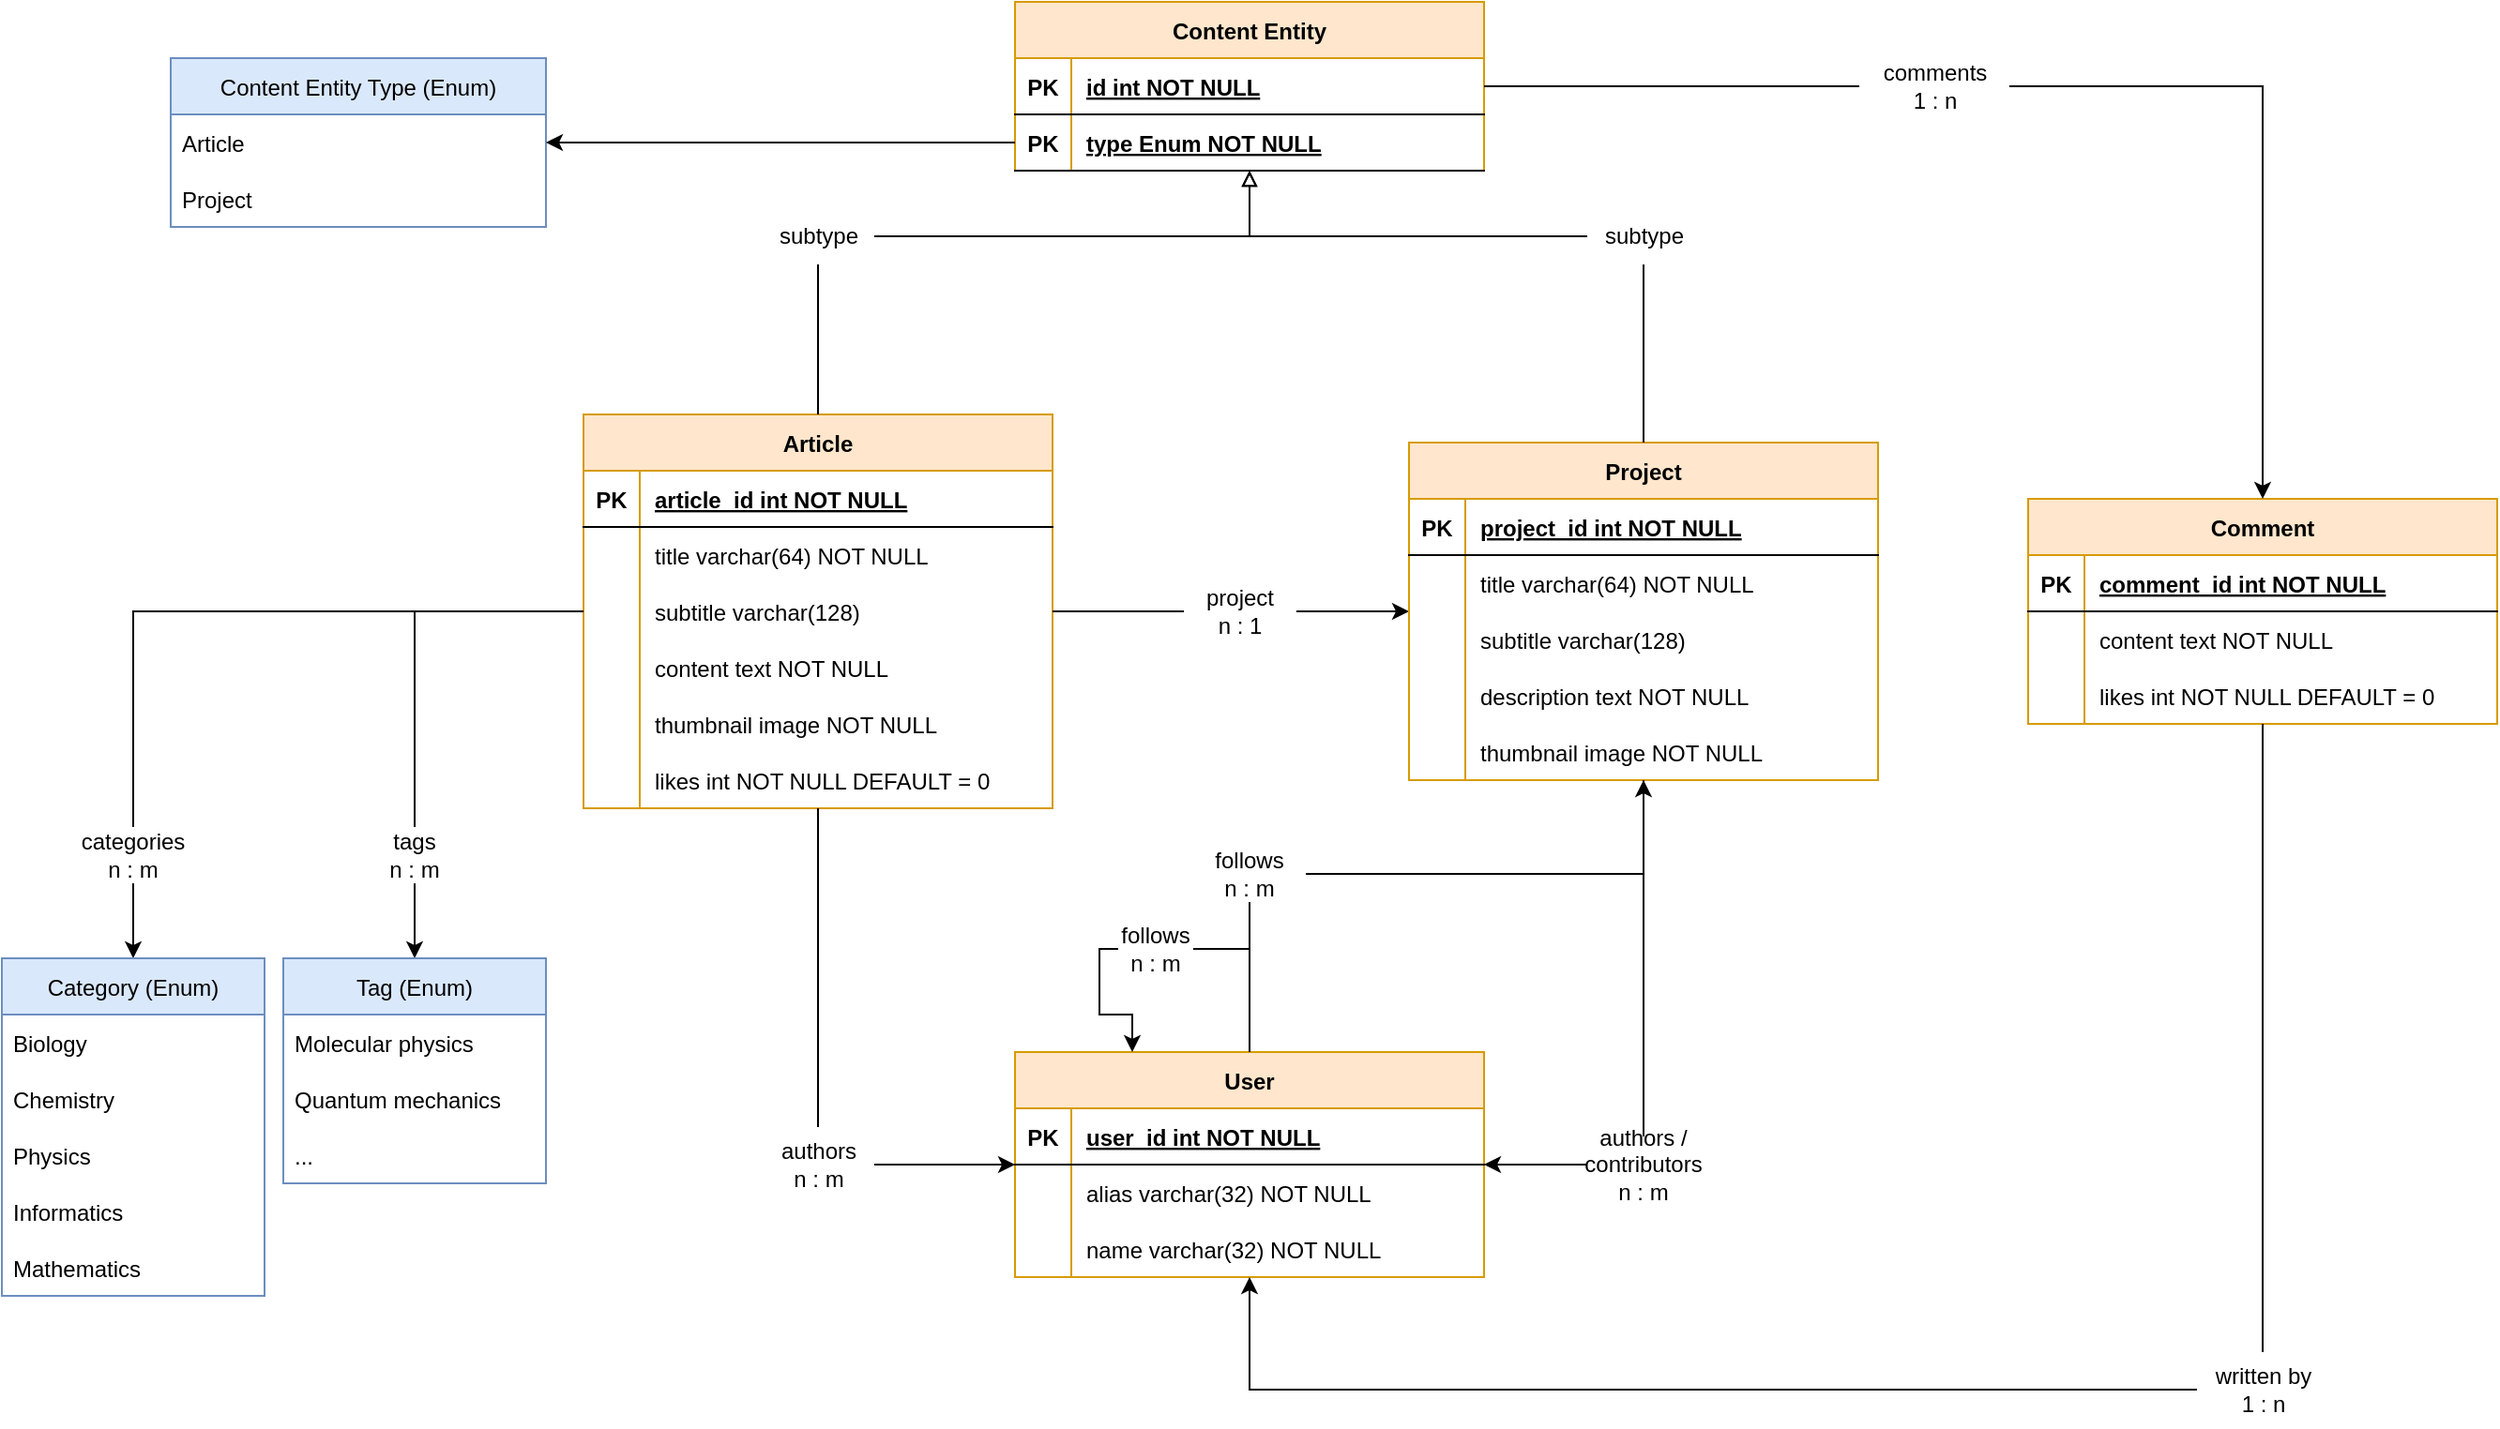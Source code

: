 <mxfile version="20.5.1" type="github"><diagram id="R2lEEEUBdFMjLlhIrx00" name="Page-1"><mxGraphModel dx="1038" dy="509" grid="1" gridSize="10" guides="1" tooltips="1" connect="1" arrows="1" fold="1" page="1" pageScale="1" pageWidth="1654" pageHeight="1169" math="0" shadow="0" extFonts="Permanent Marker^https://fonts.googleapis.com/css?family=Permanent+Marker"><root><mxCell id="0"/><mxCell id="1" parent="0"/><mxCell id="8FNHzAye3LQpPJFX21VE-137" style="edgeStyle=orthogonalEdgeStyle;rounded=0;orthogonalLoop=1;jettySize=auto;html=1;endArrow=classic;endFill=1;startArrow=none;" parent="1" source="8FNHzAye3LQpPJFX21VE-139" target="8FNHzAye3LQpPJFX21VE-49" edge="1"><mxGeometry relative="1" as="geometry"/></mxCell><mxCell id="C-vyLk0tnHw3VtMMgP7b-2" value="User" style="shape=table;startSize=30;container=1;collapsible=1;childLayout=tableLayout;fixedRows=1;rowLines=0;fontStyle=1;align=center;resizeLast=1;fillColor=#ffe6cc;strokeColor=#d79b00;" parent="1" vertex="1"><mxGeometry x="630" y="580" width="250" height="120" as="geometry"/></mxCell><mxCell id="C-vyLk0tnHw3VtMMgP7b-3" value="" style="shape=partialRectangle;collapsible=0;dropTarget=0;pointerEvents=0;fillColor=none;points=[[0,0.5],[1,0.5]];portConstraint=eastwest;top=0;left=0;right=0;bottom=1;" parent="C-vyLk0tnHw3VtMMgP7b-2" vertex="1"><mxGeometry y="30" width="250" height="30" as="geometry"/></mxCell><mxCell id="C-vyLk0tnHw3VtMMgP7b-4" value="PK" style="shape=partialRectangle;overflow=hidden;connectable=0;fillColor=none;top=0;left=0;bottom=0;right=0;fontStyle=1;" parent="C-vyLk0tnHw3VtMMgP7b-3" vertex="1"><mxGeometry width="30" height="30" as="geometry"><mxRectangle width="30" height="30" as="alternateBounds"/></mxGeometry></mxCell><mxCell id="C-vyLk0tnHw3VtMMgP7b-5" value="user_id int NOT NULL " style="shape=partialRectangle;overflow=hidden;connectable=0;fillColor=none;top=0;left=0;bottom=0;right=0;align=left;spacingLeft=6;fontStyle=5;" parent="C-vyLk0tnHw3VtMMgP7b-3" vertex="1"><mxGeometry x="30" width="220" height="30" as="geometry"><mxRectangle width="220" height="30" as="alternateBounds"/></mxGeometry></mxCell><mxCell id="C-vyLk0tnHw3VtMMgP7b-6" value="" style="shape=partialRectangle;collapsible=0;dropTarget=0;pointerEvents=0;fillColor=none;points=[[0,0.5],[1,0.5]];portConstraint=eastwest;top=0;left=0;right=0;bottom=0;" parent="C-vyLk0tnHw3VtMMgP7b-2" vertex="1"><mxGeometry y="60" width="250" height="30" as="geometry"/></mxCell><mxCell id="C-vyLk0tnHw3VtMMgP7b-7" value="" style="shape=partialRectangle;overflow=hidden;connectable=0;fillColor=none;top=0;left=0;bottom=0;right=0;" parent="C-vyLk0tnHw3VtMMgP7b-6" vertex="1"><mxGeometry width="30" height="30" as="geometry"><mxRectangle width="30" height="30" as="alternateBounds"/></mxGeometry></mxCell><mxCell id="C-vyLk0tnHw3VtMMgP7b-8" value="alias varchar(32) NOT NULL" style="shape=partialRectangle;overflow=hidden;connectable=0;fillColor=none;top=0;left=0;bottom=0;right=0;align=left;spacingLeft=6;" parent="C-vyLk0tnHw3VtMMgP7b-6" vertex="1"><mxGeometry x="30" width="220" height="30" as="geometry"><mxRectangle width="220" height="30" as="alternateBounds"/></mxGeometry></mxCell><mxCell id="C-vyLk0tnHw3VtMMgP7b-9" value="" style="shape=partialRectangle;collapsible=0;dropTarget=0;pointerEvents=0;fillColor=none;points=[[0,0.5],[1,0.5]];portConstraint=eastwest;top=0;left=0;right=0;bottom=0;" parent="C-vyLk0tnHw3VtMMgP7b-2" vertex="1"><mxGeometry y="90" width="250" height="30" as="geometry"/></mxCell><mxCell id="C-vyLk0tnHw3VtMMgP7b-10" value="" style="shape=partialRectangle;overflow=hidden;connectable=0;fillColor=none;top=0;left=0;bottom=0;right=0;" parent="C-vyLk0tnHw3VtMMgP7b-9" vertex="1"><mxGeometry width="30" height="30" as="geometry"><mxRectangle width="30" height="30" as="alternateBounds"/></mxGeometry></mxCell><mxCell id="C-vyLk0tnHw3VtMMgP7b-11" value="name varchar(32) NOT NULL" style="shape=partialRectangle;overflow=hidden;connectable=0;fillColor=none;top=0;left=0;bottom=0;right=0;align=left;spacingLeft=6;" parent="C-vyLk0tnHw3VtMMgP7b-9" vertex="1"><mxGeometry x="30" width="220" height="30" as="geometry"><mxRectangle width="220" height="30" as="alternateBounds"/></mxGeometry></mxCell><mxCell id="8FNHzAye3LQpPJFX21VE-27" style="edgeStyle=orthogonalEdgeStyle;rounded=0;orthogonalLoop=1;jettySize=auto;html=1;startArrow=none;endArrow=classic;endFill=1;" parent="1" source="8FNHzAye3LQpPJFX21VE-28" target="C-vyLk0tnHw3VtMMgP7b-2" edge="1"><mxGeometry relative="1" as="geometry"/></mxCell><mxCell id="8FNHzAye3LQpPJFX21VE-36" style="edgeStyle=orthogonalEdgeStyle;rounded=0;orthogonalLoop=1;jettySize=auto;html=1;endArrow=classic;endFill=1;startArrow=none;" parent="1" source="8FNHzAye3LQpPJFX21VE-37" target="8FNHzAye3LQpPJFX21VE-30" edge="1"><mxGeometry relative="1" as="geometry"/></mxCell><mxCell id="8FNHzAye3LQpPJFX21VE-43" style="edgeStyle=orthogonalEdgeStyle;rounded=0;orthogonalLoop=1;jettySize=auto;html=1;endArrow=classic;endFill=1;startArrow=none;" parent="1" source="8FNHzAye3LQpPJFX21VE-44" target="8FNHzAye3LQpPJFX21VE-39" edge="1"><mxGeometry relative="1" as="geometry"/></mxCell><mxCell id="8FNHzAye3LQpPJFX21VE-69" style="edgeStyle=orthogonalEdgeStyle;rounded=0;orthogonalLoop=1;jettySize=auto;html=1;endArrow=classic;endFill=1;startArrow=none;" parent="1" source="8FNHzAye3LQpPJFX21VE-70" target="8FNHzAye3LQpPJFX21VE-49" edge="1"><mxGeometry relative="1" as="geometry"/></mxCell><mxCell id="8FNHzAye3LQpPJFX21VE-120" style="edgeStyle=orthogonalEdgeStyle;rounded=0;orthogonalLoop=1;jettySize=auto;html=1;endArrow=block;endFill=0;startArrow=none;" parent="1" source="8FNHzAye3LQpPJFX21VE-122" target="8FNHzAye3LQpPJFX21VE-101" edge="1"><mxGeometry relative="1" as="geometry"/></mxCell><mxCell id="C-vyLk0tnHw3VtMMgP7b-23" value="Article" style="shape=table;startSize=30;container=1;collapsible=1;childLayout=tableLayout;fixedRows=1;rowLines=0;fontStyle=1;align=center;resizeLast=1;fillColor=#ffe6cc;strokeColor=#d79b00;" parent="1" vertex="1"><mxGeometry x="400" y="240" width="250" height="210" as="geometry"/></mxCell><mxCell id="C-vyLk0tnHw3VtMMgP7b-24" value="" style="shape=partialRectangle;collapsible=0;dropTarget=0;pointerEvents=0;fillColor=none;points=[[0,0.5],[1,0.5]];portConstraint=eastwest;top=0;left=0;right=0;bottom=1;" parent="C-vyLk0tnHw3VtMMgP7b-23" vertex="1"><mxGeometry y="30" width="250" height="30" as="geometry"/></mxCell><mxCell id="C-vyLk0tnHw3VtMMgP7b-25" value="PK" style="shape=partialRectangle;overflow=hidden;connectable=0;fillColor=none;top=0;left=0;bottom=0;right=0;fontStyle=1;" parent="C-vyLk0tnHw3VtMMgP7b-24" vertex="1"><mxGeometry width="30" height="30" as="geometry"><mxRectangle width="30" height="30" as="alternateBounds"/></mxGeometry></mxCell><mxCell id="C-vyLk0tnHw3VtMMgP7b-26" value="article_id int NOT NULL" style="shape=partialRectangle;overflow=hidden;connectable=0;fillColor=none;top=0;left=0;bottom=0;right=0;align=left;spacingLeft=6;fontStyle=5;" parent="C-vyLk0tnHw3VtMMgP7b-24" vertex="1"><mxGeometry x="30" width="220" height="30" as="geometry"><mxRectangle width="220" height="30" as="alternateBounds"/></mxGeometry></mxCell><mxCell id="C-vyLk0tnHw3VtMMgP7b-27" value="" style="shape=partialRectangle;collapsible=0;dropTarget=0;pointerEvents=0;fillColor=none;points=[[0,0.5],[1,0.5]];portConstraint=eastwest;top=0;left=0;right=0;bottom=0;" parent="C-vyLk0tnHw3VtMMgP7b-23" vertex="1"><mxGeometry y="60" width="250" height="30" as="geometry"/></mxCell><mxCell id="C-vyLk0tnHw3VtMMgP7b-28" value="" style="shape=partialRectangle;overflow=hidden;connectable=0;fillColor=none;top=0;left=0;bottom=0;right=0;" parent="C-vyLk0tnHw3VtMMgP7b-27" vertex="1"><mxGeometry width="30" height="30" as="geometry"><mxRectangle width="30" height="30" as="alternateBounds"/></mxGeometry></mxCell><mxCell id="C-vyLk0tnHw3VtMMgP7b-29" value="title varchar(64) NOT NULL" style="shape=partialRectangle;overflow=hidden;connectable=0;fillColor=none;top=0;left=0;bottom=0;right=0;align=left;spacingLeft=6;" parent="C-vyLk0tnHw3VtMMgP7b-27" vertex="1"><mxGeometry x="30" width="220" height="30" as="geometry"><mxRectangle width="220" height="30" as="alternateBounds"/></mxGeometry></mxCell><mxCell id="8FNHzAye3LQpPJFX21VE-15" style="shape=partialRectangle;collapsible=0;dropTarget=0;pointerEvents=0;fillColor=none;points=[[0,0.5],[1,0.5]];portConstraint=eastwest;top=0;left=0;right=0;bottom=0;" parent="C-vyLk0tnHw3VtMMgP7b-23" vertex="1"><mxGeometry y="90" width="250" height="30" as="geometry"/></mxCell><mxCell id="8FNHzAye3LQpPJFX21VE-16" style="shape=partialRectangle;overflow=hidden;connectable=0;fillColor=none;top=0;left=0;bottom=0;right=0;" parent="8FNHzAye3LQpPJFX21VE-15" vertex="1"><mxGeometry width="30" height="30" as="geometry"><mxRectangle width="30" height="30" as="alternateBounds"/></mxGeometry></mxCell><mxCell id="8FNHzAye3LQpPJFX21VE-17" value="subtitle varchar(128)" style="shape=partialRectangle;overflow=hidden;connectable=0;fillColor=none;top=0;left=0;bottom=0;right=0;align=left;spacingLeft=6;" parent="8FNHzAye3LQpPJFX21VE-15" vertex="1"><mxGeometry x="30" width="220" height="30" as="geometry"><mxRectangle width="220" height="30" as="alternateBounds"/></mxGeometry></mxCell><mxCell id="8FNHzAye3LQpPJFX21VE-18" style="shape=partialRectangle;collapsible=0;dropTarget=0;pointerEvents=0;fillColor=none;points=[[0,0.5],[1,0.5]];portConstraint=eastwest;top=0;left=0;right=0;bottom=0;" parent="C-vyLk0tnHw3VtMMgP7b-23" vertex="1"><mxGeometry y="120" width="250" height="30" as="geometry"/></mxCell><mxCell id="8FNHzAye3LQpPJFX21VE-19" style="shape=partialRectangle;overflow=hidden;connectable=0;fillColor=none;top=0;left=0;bottom=0;right=0;" parent="8FNHzAye3LQpPJFX21VE-18" vertex="1"><mxGeometry width="30" height="30" as="geometry"><mxRectangle width="30" height="30" as="alternateBounds"/></mxGeometry></mxCell><mxCell id="8FNHzAye3LQpPJFX21VE-20" value="content text NOT NULL" style="shape=partialRectangle;overflow=hidden;connectable=0;fillColor=none;top=0;left=0;bottom=0;right=0;align=left;spacingLeft=6;" parent="8FNHzAye3LQpPJFX21VE-18" vertex="1"><mxGeometry x="30" width="220" height="30" as="geometry"><mxRectangle width="220" height="30" as="alternateBounds"/></mxGeometry></mxCell><mxCell id="8FNHzAye3LQpPJFX21VE-24" style="shape=partialRectangle;collapsible=0;dropTarget=0;pointerEvents=0;fillColor=none;points=[[0,0.5],[1,0.5]];portConstraint=eastwest;top=0;left=0;right=0;bottom=0;" parent="C-vyLk0tnHw3VtMMgP7b-23" vertex="1"><mxGeometry y="150" width="250" height="30" as="geometry"/></mxCell><mxCell id="8FNHzAye3LQpPJFX21VE-25" style="shape=partialRectangle;overflow=hidden;connectable=0;fillColor=none;top=0;left=0;bottom=0;right=0;" parent="8FNHzAye3LQpPJFX21VE-24" vertex="1"><mxGeometry width="30" height="30" as="geometry"><mxRectangle width="30" height="30" as="alternateBounds"/></mxGeometry></mxCell><mxCell id="8FNHzAye3LQpPJFX21VE-26" value="thumbnail image NOT NULL" style="shape=partialRectangle;overflow=hidden;connectable=0;fillColor=none;top=0;left=0;bottom=0;right=0;align=left;spacingLeft=6;" parent="8FNHzAye3LQpPJFX21VE-24" vertex="1"><mxGeometry x="30" width="220" height="30" as="geometry"><mxRectangle width="220" height="30" as="alternateBounds"/></mxGeometry></mxCell><mxCell id="8FNHzAye3LQpPJFX21VE-93" style="shape=partialRectangle;collapsible=0;dropTarget=0;pointerEvents=0;fillColor=none;points=[[0,0.5],[1,0.5]];portConstraint=eastwest;top=0;left=0;right=0;bottom=0;" parent="C-vyLk0tnHw3VtMMgP7b-23" vertex="1"><mxGeometry y="180" width="250" height="30" as="geometry"/></mxCell><mxCell id="8FNHzAye3LQpPJFX21VE-94" style="shape=partialRectangle;overflow=hidden;connectable=0;fillColor=none;top=0;left=0;bottom=0;right=0;" parent="8FNHzAye3LQpPJFX21VE-93" vertex="1"><mxGeometry width="30" height="30" as="geometry"><mxRectangle width="30" height="30" as="alternateBounds"/></mxGeometry></mxCell><mxCell id="8FNHzAye3LQpPJFX21VE-95" value="likes int NOT NULL DEFAULT = 0" style="shape=partialRectangle;overflow=hidden;connectable=0;fillColor=none;top=0;left=0;bottom=0;right=0;align=left;spacingLeft=6;" parent="8FNHzAye3LQpPJFX21VE-93" vertex="1"><mxGeometry x="30" width="220" height="30" as="geometry"><mxRectangle width="220" height="30" as="alternateBounds"/></mxGeometry></mxCell><mxCell id="8FNHzAye3LQpPJFX21VE-28" value="&lt;div&gt;authors&lt;br&gt;&lt;/div&gt;&lt;div&gt;n : m&lt;/div&gt;" style="text;html=1;align=center;verticalAlign=middle;resizable=0;points=[];autosize=1;strokeColor=none;fillColor=none;" parent="1" vertex="1"><mxGeometry x="495" y="620" width="60" height="40" as="geometry"/></mxCell><mxCell id="8FNHzAye3LQpPJFX21VE-29" value="" style="edgeStyle=orthogonalEdgeStyle;rounded=0;orthogonalLoop=1;jettySize=auto;html=1;endArrow=none;" parent="1" source="C-vyLk0tnHw3VtMMgP7b-23" target="8FNHzAye3LQpPJFX21VE-28" edge="1"><mxGeometry relative="1" as="geometry"><mxPoint x="290" y="130" as="sourcePoint"/><mxPoint x="450" y="130" as="targetPoint"/></mxGeometry></mxCell><mxCell id="8FNHzAye3LQpPJFX21VE-30" value="Category (Enum)" style="swimlane;fontStyle=0;childLayout=stackLayout;horizontal=1;startSize=30;horizontalStack=0;resizeParent=1;resizeParentMax=0;resizeLast=0;collapsible=1;marginBottom=0;fillColor=#dae8fc;strokeColor=#6c8ebf;" parent="1" vertex="1"><mxGeometry x="90" y="530" width="140" height="180" as="geometry"/></mxCell><mxCell id="8FNHzAye3LQpPJFX21VE-31" value="Biology" style="text;strokeColor=none;fillColor=none;align=left;verticalAlign=middle;spacingLeft=4;spacingRight=4;overflow=hidden;points=[[0,0.5],[1,0.5]];portConstraint=eastwest;rotatable=0;" parent="8FNHzAye3LQpPJFX21VE-30" vertex="1"><mxGeometry y="30" width="140" height="30" as="geometry"/></mxCell><mxCell id="8FNHzAye3LQpPJFX21VE-32" value="Chemistry" style="text;strokeColor=none;fillColor=none;align=left;verticalAlign=middle;spacingLeft=4;spacingRight=4;overflow=hidden;points=[[0,0.5],[1,0.5]];portConstraint=eastwest;rotatable=0;" parent="8FNHzAye3LQpPJFX21VE-30" vertex="1"><mxGeometry y="60" width="140" height="30" as="geometry"/></mxCell><mxCell id="8FNHzAye3LQpPJFX21VE-33" value="Physics" style="text;strokeColor=none;fillColor=none;align=left;verticalAlign=middle;spacingLeft=4;spacingRight=4;overflow=hidden;points=[[0,0.5],[1,0.5]];portConstraint=eastwest;rotatable=0;" parent="8FNHzAye3LQpPJFX21VE-30" vertex="1"><mxGeometry y="90" width="140" height="30" as="geometry"/></mxCell><mxCell id="8FNHzAye3LQpPJFX21VE-34" value="Informatics" style="text;strokeColor=none;fillColor=none;align=left;verticalAlign=middle;spacingLeft=4;spacingRight=4;overflow=hidden;points=[[0,0.5],[1,0.5]];portConstraint=eastwest;rotatable=0;" parent="8FNHzAye3LQpPJFX21VE-30" vertex="1"><mxGeometry y="120" width="140" height="30" as="geometry"/></mxCell><mxCell id="8FNHzAye3LQpPJFX21VE-35" value="Mathematics" style="text;strokeColor=none;fillColor=none;align=left;verticalAlign=middle;spacingLeft=4;spacingRight=4;overflow=hidden;points=[[0,0.5],[1,0.5]];portConstraint=eastwest;rotatable=0;" parent="8FNHzAye3LQpPJFX21VE-30" vertex="1"><mxGeometry y="150" width="140" height="30" as="geometry"/></mxCell><mxCell id="8FNHzAye3LQpPJFX21VE-37" value="&lt;div&gt;categories&lt;/div&gt;&lt;div&gt;n : m&lt;br&gt;&lt;/div&gt;" style="text;html=1;strokeColor=none;fillColor=none;align=center;verticalAlign=middle;whiteSpace=wrap;rounded=0;" parent="1" vertex="1"><mxGeometry x="130" y="460" width="60" height="30" as="geometry"/></mxCell><mxCell id="8FNHzAye3LQpPJFX21VE-38" value="" style="edgeStyle=orthogonalEdgeStyle;rounded=0;orthogonalLoop=1;jettySize=auto;html=1;endArrow=none;endFill=1;" parent="1" source="C-vyLk0tnHw3VtMMgP7b-23" target="8FNHzAye3LQpPJFX21VE-37" edge="1"><mxGeometry relative="1" as="geometry"><mxPoint x="165.04" y="270" as="sourcePoint"/><mxPoint x="110" y="410" as="targetPoint"/></mxGeometry></mxCell><mxCell id="8FNHzAye3LQpPJFX21VE-39" value="Tag (Enum)" style="swimlane;fontStyle=0;childLayout=stackLayout;horizontal=1;startSize=30;horizontalStack=0;resizeParent=1;resizeParentMax=0;resizeLast=0;collapsible=1;marginBottom=0;fillColor=#dae8fc;strokeColor=#6c8ebf;" parent="1" vertex="1"><mxGeometry x="240" y="530" width="140" height="120" as="geometry"/></mxCell><mxCell id="8FNHzAye3LQpPJFX21VE-40" value="Molecular physics" style="text;strokeColor=none;fillColor=none;align=left;verticalAlign=middle;spacingLeft=4;spacingRight=4;overflow=hidden;points=[[0,0.5],[1,0.5]];portConstraint=eastwest;rotatable=0;" parent="8FNHzAye3LQpPJFX21VE-39" vertex="1"><mxGeometry y="30" width="140" height="30" as="geometry"/></mxCell><mxCell id="8FNHzAye3LQpPJFX21VE-41" value="Quantum mechanics" style="text;strokeColor=none;fillColor=none;align=left;verticalAlign=middle;spacingLeft=4;spacingRight=4;overflow=hidden;points=[[0,0.5],[1,0.5]];portConstraint=eastwest;rotatable=0;" parent="8FNHzAye3LQpPJFX21VE-39" vertex="1"><mxGeometry y="60" width="140" height="30" as="geometry"/></mxCell><mxCell id="8FNHzAye3LQpPJFX21VE-42" value="..." style="text;strokeColor=none;fillColor=none;align=left;verticalAlign=middle;spacingLeft=4;spacingRight=4;overflow=hidden;points=[[0,0.5],[1,0.5]];portConstraint=eastwest;rotatable=0;" parent="8FNHzAye3LQpPJFX21VE-39" vertex="1"><mxGeometry y="90" width="140" height="30" as="geometry"/></mxCell><mxCell id="8FNHzAye3LQpPJFX21VE-44" value="&lt;div&gt;tags&lt;/div&gt;&lt;div&gt;n : m&lt;br&gt;&lt;/div&gt;" style="text;html=1;strokeColor=none;fillColor=none;align=center;verticalAlign=middle;whiteSpace=wrap;rounded=0;" parent="1" vertex="1"><mxGeometry x="280" y="460" width="60" height="30" as="geometry"/></mxCell><mxCell id="8FNHzAye3LQpPJFX21VE-45" value="" style="edgeStyle=orthogonalEdgeStyle;rounded=0;orthogonalLoop=1;jettySize=auto;html=1;endArrow=none;endFill=1;" parent="1" source="C-vyLk0tnHw3VtMMgP7b-23" target="8FNHzAye3LQpPJFX21VE-44" edge="1"><mxGeometry relative="1" as="geometry"><mxPoint x="165.04" y="220" as="sourcePoint"/><mxPoint x="260" y="360" as="targetPoint"/></mxGeometry></mxCell><mxCell id="8FNHzAye3LQpPJFX21VE-65" style="edgeStyle=orthogonalEdgeStyle;rounded=0;orthogonalLoop=1;jettySize=auto;html=1;endArrow=classic;endFill=1;startArrow=none;" parent="1" source="8FNHzAye3LQpPJFX21VE-66" target="C-vyLk0tnHw3VtMMgP7b-2" edge="1"><mxGeometry relative="1" as="geometry"/></mxCell><mxCell id="8FNHzAye3LQpPJFX21VE-121" style="edgeStyle=orthogonalEdgeStyle;rounded=0;orthogonalLoop=1;jettySize=auto;html=1;endArrow=block;endFill=0;startArrow=none;" parent="1" source="8FNHzAye3LQpPJFX21VE-123" target="8FNHzAye3LQpPJFX21VE-101" edge="1"><mxGeometry relative="1" as="geometry"/></mxCell><mxCell id="8FNHzAye3LQpPJFX21VE-49" value="Project" style="shape=table;startSize=30;container=1;collapsible=1;childLayout=tableLayout;fixedRows=1;rowLines=0;fontStyle=1;align=center;resizeLast=1;fillColor=#ffe6cc;strokeColor=#d79b00;" parent="1" vertex="1"><mxGeometry x="840" y="255" width="250" height="180" as="geometry"/></mxCell><mxCell id="8FNHzAye3LQpPJFX21VE-50" value="" style="shape=partialRectangle;collapsible=0;dropTarget=0;pointerEvents=0;fillColor=none;points=[[0,0.5],[1,0.5]];portConstraint=eastwest;top=0;left=0;right=0;bottom=1;" parent="8FNHzAye3LQpPJFX21VE-49" vertex="1"><mxGeometry y="30" width="250" height="30" as="geometry"/></mxCell><mxCell id="8FNHzAye3LQpPJFX21VE-51" value="PK" style="shape=partialRectangle;overflow=hidden;connectable=0;fillColor=none;top=0;left=0;bottom=0;right=0;fontStyle=1;" parent="8FNHzAye3LQpPJFX21VE-50" vertex="1"><mxGeometry width="30" height="30" as="geometry"><mxRectangle width="30" height="30" as="alternateBounds"/></mxGeometry></mxCell><mxCell id="8FNHzAye3LQpPJFX21VE-52" value="project_id int NOT NULL" style="shape=partialRectangle;overflow=hidden;connectable=0;fillColor=none;top=0;left=0;bottom=0;right=0;align=left;spacingLeft=6;fontStyle=5;" parent="8FNHzAye3LQpPJFX21VE-50" vertex="1"><mxGeometry x="30" width="220" height="30" as="geometry"><mxRectangle width="220" height="30" as="alternateBounds"/></mxGeometry></mxCell><mxCell id="8FNHzAye3LQpPJFX21VE-53" value="" style="shape=partialRectangle;collapsible=0;dropTarget=0;pointerEvents=0;fillColor=none;points=[[0,0.5],[1,0.5]];portConstraint=eastwest;top=0;left=0;right=0;bottom=0;" parent="8FNHzAye3LQpPJFX21VE-49" vertex="1"><mxGeometry y="60" width="250" height="30" as="geometry"/></mxCell><mxCell id="8FNHzAye3LQpPJFX21VE-54" value="" style="shape=partialRectangle;overflow=hidden;connectable=0;fillColor=none;top=0;left=0;bottom=0;right=0;" parent="8FNHzAye3LQpPJFX21VE-53" vertex="1"><mxGeometry width="30" height="30" as="geometry"><mxRectangle width="30" height="30" as="alternateBounds"/></mxGeometry></mxCell><mxCell id="8FNHzAye3LQpPJFX21VE-55" value="title varchar(64) NOT NULL" style="shape=partialRectangle;overflow=hidden;connectable=0;fillColor=none;top=0;left=0;bottom=0;right=0;align=left;spacingLeft=6;" parent="8FNHzAye3LQpPJFX21VE-53" vertex="1"><mxGeometry x="30" width="220" height="30" as="geometry"><mxRectangle width="220" height="30" as="alternateBounds"/></mxGeometry></mxCell><mxCell id="8FNHzAye3LQpPJFX21VE-56" style="shape=partialRectangle;collapsible=0;dropTarget=0;pointerEvents=0;fillColor=none;points=[[0,0.5],[1,0.5]];portConstraint=eastwest;top=0;left=0;right=0;bottom=0;" parent="8FNHzAye3LQpPJFX21VE-49" vertex="1"><mxGeometry y="90" width="250" height="30" as="geometry"/></mxCell><mxCell id="8FNHzAye3LQpPJFX21VE-57" style="shape=partialRectangle;overflow=hidden;connectable=0;fillColor=none;top=0;left=0;bottom=0;right=0;" parent="8FNHzAye3LQpPJFX21VE-56" vertex="1"><mxGeometry width="30" height="30" as="geometry"><mxRectangle width="30" height="30" as="alternateBounds"/></mxGeometry></mxCell><mxCell id="8FNHzAye3LQpPJFX21VE-58" value="subtitle varchar(128)" style="shape=partialRectangle;overflow=hidden;connectable=0;fillColor=none;top=0;left=0;bottom=0;right=0;align=left;spacingLeft=6;" parent="8FNHzAye3LQpPJFX21VE-56" vertex="1"><mxGeometry x="30" width="220" height="30" as="geometry"><mxRectangle width="220" height="30" as="alternateBounds"/></mxGeometry></mxCell><mxCell id="8FNHzAye3LQpPJFX21VE-59" style="shape=partialRectangle;collapsible=0;dropTarget=0;pointerEvents=0;fillColor=none;points=[[0,0.5],[1,0.5]];portConstraint=eastwest;top=0;left=0;right=0;bottom=0;" parent="8FNHzAye3LQpPJFX21VE-49" vertex="1"><mxGeometry y="120" width="250" height="30" as="geometry"/></mxCell><mxCell id="8FNHzAye3LQpPJFX21VE-60" style="shape=partialRectangle;overflow=hidden;connectable=0;fillColor=none;top=0;left=0;bottom=0;right=0;" parent="8FNHzAye3LQpPJFX21VE-59" vertex="1"><mxGeometry width="30" height="30" as="geometry"><mxRectangle width="30" height="30" as="alternateBounds"/></mxGeometry></mxCell><mxCell id="8FNHzAye3LQpPJFX21VE-61" value="description text NOT NULL" style="shape=partialRectangle;overflow=hidden;connectable=0;fillColor=none;top=0;left=0;bottom=0;right=0;align=left;spacingLeft=6;" parent="8FNHzAye3LQpPJFX21VE-59" vertex="1"><mxGeometry x="30" width="220" height="30" as="geometry"><mxRectangle width="220" height="30" as="alternateBounds"/></mxGeometry></mxCell><mxCell id="8FNHzAye3LQpPJFX21VE-62" style="shape=partialRectangle;collapsible=0;dropTarget=0;pointerEvents=0;fillColor=none;points=[[0,0.5],[1,0.5]];portConstraint=eastwest;top=0;left=0;right=0;bottom=0;" parent="8FNHzAye3LQpPJFX21VE-49" vertex="1"><mxGeometry y="150" width="250" height="30" as="geometry"/></mxCell><mxCell id="8FNHzAye3LQpPJFX21VE-63" style="shape=partialRectangle;overflow=hidden;connectable=0;fillColor=none;top=0;left=0;bottom=0;right=0;" parent="8FNHzAye3LQpPJFX21VE-62" vertex="1"><mxGeometry width="30" height="30" as="geometry"><mxRectangle width="30" height="30" as="alternateBounds"/></mxGeometry></mxCell><mxCell id="8FNHzAye3LQpPJFX21VE-64" value="thumbnail image NOT NULL" style="shape=partialRectangle;overflow=hidden;connectable=0;fillColor=none;top=0;left=0;bottom=0;right=0;align=left;spacingLeft=6;" parent="8FNHzAye3LQpPJFX21VE-62" vertex="1"><mxGeometry x="30" width="220" height="30" as="geometry"><mxRectangle width="220" height="30" as="alternateBounds"/></mxGeometry></mxCell><mxCell id="8FNHzAye3LQpPJFX21VE-66" value="&lt;div&gt;authors / contributors&lt;/div&gt;&lt;div&gt;n : m&lt;br&gt;&lt;/div&gt;" style="text;html=1;strokeColor=none;fillColor=none;align=center;verticalAlign=middle;whiteSpace=wrap;rounded=0;" parent="1" vertex="1"><mxGeometry x="935" y="625" width="60" height="30" as="geometry"/></mxCell><mxCell id="8FNHzAye3LQpPJFX21VE-67" value="" style="edgeStyle=orthogonalEdgeStyle;rounded=0;orthogonalLoop=1;jettySize=auto;html=1;endArrow=none;endFill=1;" parent="1" source="8FNHzAye3LQpPJFX21VE-49" target="8FNHzAye3LQpPJFX21VE-66" edge="1"><mxGeometry relative="1" as="geometry"><mxPoint x="1020" y="470" as="sourcePoint"/><mxPoint x="1190" y="560" as="targetPoint"/></mxGeometry></mxCell><mxCell id="8FNHzAye3LQpPJFX21VE-70" value="&lt;div&gt;project&lt;/div&gt;&lt;div&gt;n : 1&lt;br&gt;&lt;/div&gt;" style="text;html=1;strokeColor=none;fillColor=none;align=center;verticalAlign=middle;whiteSpace=wrap;rounded=0;" parent="1" vertex="1"><mxGeometry x="720" y="330" width="60" height="30" as="geometry"/></mxCell><mxCell id="8FNHzAye3LQpPJFX21VE-73" value="" style="edgeStyle=orthogonalEdgeStyle;rounded=0;orthogonalLoop=1;jettySize=auto;html=1;endArrow=none;endFill=1;" parent="1" source="C-vyLk0tnHw3VtMMgP7b-23" target="8FNHzAye3LQpPJFX21VE-70" edge="1"><mxGeometry relative="1" as="geometry"><mxPoint x="165" y="280" as="sourcePoint"/><mxPoint x="395" y="190" as="targetPoint"/></mxGeometry></mxCell><mxCell id="8FNHzAye3LQpPJFX21VE-158" style="edgeStyle=orthogonalEdgeStyle;rounded=0;orthogonalLoop=1;jettySize=auto;html=1;endArrow=classic;endFill=1;elbow=vertical;startArrow=none;" parent="1" source="8FNHzAye3LQpPJFX21VE-159" target="C-vyLk0tnHw3VtMMgP7b-2" edge="1"><mxGeometry relative="1" as="geometry"/></mxCell><mxCell id="8FNHzAye3LQpPJFX21VE-74" value="Comment" style="shape=table;startSize=30;container=1;collapsible=1;childLayout=tableLayout;fixedRows=1;rowLines=0;fontStyle=1;align=center;resizeLast=1;fillColor=#ffe6cc;strokeColor=#d79b00;" parent="1" vertex="1"><mxGeometry x="1170" y="285" width="250" height="120" as="geometry"/></mxCell><mxCell id="8FNHzAye3LQpPJFX21VE-75" value="" style="shape=partialRectangle;collapsible=0;dropTarget=0;pointerEvents=0;fillColor=none;points=[[0,0.5],[1,0.5]];portConstraint=eastwest;top=0;left=0;right=0;bottom=1;" parent="8FNHzAye3LQpPJFX21VE-74" vertex="1"><mxGeometry y="30" width="250" height="30" as="geometry"/></mxCell><mxCell id="8FNHzAye3LQpPJFX21VE-76" value="PK" style="shape=partialRectangle;overflow=hidden;connectable=0;fillColor=none;top=0;left=0;bottom=0;right=0;fontStyle=1;" parent="8FNHzAye3LQpPJFX21VE-75" vertex="1"><mxGeometry width="30" height="30" as="geometry"><mxRectangle width="30" height="30" as="alternateBounds"/></mxGeometry></mxCell><mxCell id="8FNHzAye3LQpPJFX21VE-77" value="comment_id int NOT NULL" style="shape=partialRectangle;overflow=hidden;connectable=0;fillColor=none;top=0;left=0;bottom=0;right=0;align=left;spacingLeft=6;fontStyle=5;" parent="8FNHzAye3LQpPJFX21VE-75" vertex="1"><mxGeometry x="30" width="220" height="30" as="geometry"><mxRectangle width="220" height="30" as="alternateBounds"/></mxGeometry></mxCell><mxCell id="8FNHzAye3LQpPJFX21VE-84" style="shape=partialRectangle;collapsible=0;dropTarget=0;pointerEvents=0;fillColor=none;points=[[0,0.5],[1,0.5]];portConstraint=eastwest;top=0;left=0;right=0;bottom=0;" parent="8FNHzAye3LQpPJFX21VE-74" vertex="1"><mxGeometry y="60" width="250" height="30" as="geometry"/></mxCell><mxCell id="8FNHzAye3LQpPJFX21VE-85" style="shape=partialRectangle;overflow=hidden;connectable=0;fillColor=none;top=0;left=0;bottom=0;right=0;" parent="8FNHzAye3LQpPJFX21VE-84" vertex="1"><mxGeometry width="30" height="30" as="geometry"><mxRectangle width="30" height="30" as="alternateBounds"/></mxGeometry></mxCell><mxCell id="8FNHzAye3LQpPJFX21VE-86" value="content text NOT NULL" style="shape=partialRectangle;overflow=hidden;connectable=0;fillColor=none;top=0;left=0;bottom=0;right=0;align=left;spacingLeft=6;" parent="8FNHzAye3LQpPJFX21VE-84" vertex="1"><mxGeometry x="30" width="220" height="30" as="geometry"><mxRectangle width="220" height="30" as="alternateBounds"/></mxGeometry></mxCell><mxCell id="8FNHzAye3LQpPJFX21VE-90" style="shape=partialRectangle;collapsible=0;dropTarget=0;pointerEvents=0;fillColor=none;points=[[0,0.5],[1,0.5]];portConstraint=eastwest;top=0;left=0;right=0;bottom=0;" parent="8FNHzAye3LQpPJFX21VE-74" vertex="1"><mxGeometry y="90" width="250" height="30" as="geometry"/></mxCell><mxCell id="8FNHzAye3LQpPJFX21VE-91" style="shape=partialRectangle;overflow=hidden;connectable=0;fillColor=none;top=0;left=0;bottom=0;right=0;" parent="8FNHzAye3LQpPJFX21VE-90" vertex="1"><mxGeometry width="30" height="30" as="geometry"><mxRectangle width="30" height="30" as="alternateBounds"/></mxGeometry></mxCell><mxCell id="8FNHzAye3LQpPJFX21VE-92" value="likes int NOT NULL DEFAULT = 0" style="shape=partialRectangle;overflow=hidden;connectable=0;fillColor=none;top=0;left=0;bottom=0;right=0;align=left;spacingLeft=6;" parent="8FNHzAye3LQpPJFX21VE-90" vertex="1"><mxGeometry x="30" width="220" height="30" as="geometry"><mxRectangle width="220" height="30" as="alternateBounds"/></mxGeometry></mxCell><mxCell id="8FNHzAye3LQpPJFX21VE-134" style="edgeStyle=orthogonalEdgeStyle;rounded=0;orthogonalLoop=1;jettySize=auto;html=1;endArrow=classic;endFill=1;startArrow=none;" parent="1" source="8FNHzAye3LQpPJFX21VE-135" target="8FNHzAye3LQpPJFX21VE-74" edge="1"><mxGeometry relative="1" as="geometry"/></mxCell><mxCell id="8FNHzAye3LQpPJFX21VE-101" value="Content Entity" style="shape=table;startSize=30;container=1;collapsible=1;childLayout=tableLayout;fixedRows=1;rowLines=0;fontStyle=1;align=center;resizeLast=1;fillColor=#ffe6cc;strokeColor=#d79b00;" parent="1" vertex="1"><mxGeometry x="630" y="20" width="250" height="90" as="geometry"/></mxCell><mxCell id="8FNHzAye3LQpPJFX21VE-102" value="" style="shape=partialRectangle;collapsible=0;dropTarget=0;pointerEvents=0;fillColor=none;points=[[0,0.5],[1,0.5]];portConstraint=eastwest;top=0;left=0;right=0;bottom=1;" parent="8FNHzAye3LQpPJFX21VE-101" vertex="1"><mxGeometry y="30" width="250" height="30" as="geometry"/></mxCell><mxCell id="8FNHzAye3LQpPJFX21VE-103" value="PK" style="shape=partialRectangle;overflow=hidden;connectable=0;fillColor=none;top=0;left=0;bottom=0;right=0;fontStyle=1;" parent="8FNHzAye3LQpPJFX21VE-102" vertex="1"><mxGeometry width="30" height="30" as="geometry"><mxRectangle width="30" height="30" as="alternateBounds"/></mxGeometry></mxCell><mxCell id="8FNHzAye3LQpPJFX21VE-104" value="id int NOT NULL" style="shape=partialRectangle;overflow=hidden;connectable=0;fillColor=none;top=0;left=0;bottom=0;right=0;align=left;spacingLeft=6;fontStyle=5;" parent="8FNHzAye3LQpPJFX21VE-102" vertex="1"><mxGeometry x="30" width="220" height="30" as="geometry"><mxRectangle width="220" height="30" as="alternateBounds"/></mxGeometry></mxCell><mxCell id="8FNHzAye3LQpPJFX21VE-117" style="shape=partialRectangle;collapsible=0;dropTarget=0;pointerEvents=0;fillColor=none;points=[[0,0.5],[1,0.5]];portConstraint=eastwest;top=0;left=0;right=0;bottom=1;" parent="8FNHzAye3LQpPJFX21VE-101" vertex="1"><mxGeometry y="60" width="250" height="30" as="geometry"/></mxCell><mxCell id="8FNHzAye3LQpPJFX21VE-118" value="PK" style="shape=partialRectangle;overflow=hidden;connectable=0;fillColor=none;top=0;left=0;bottom=0;right=0;fontStyle=1;" parent="8FNHzAye3LQpPJFX21VE-117" vertex="1"><mxGeometry width="30" height="30" as="geometry"><mxRectangle width="30" height="30" as="alternateBounds"/></mxGeometry></mxCell><mxCell id="8FNHzAye3LQpPJFX21VE-119" value="type Enum NOT NULL" style="shape=partialRectangle;overflow=hidden;connectable=0;fillColor=none;top=0;left=0;bottom=0;right=0;align=left;spacingLeft=6;fontStyle=5;" parent="8FNHzAye3LQpPJFX21VE-117" vertex="1"><mxGeometry x="30" width="220" height="30" as="geometry"><mxRectangle width="220" height="30" as="alternateBounds"/></mxGeometry></mxCell><mxCell id="8FNHzAye3LQpPJFX21VE-123" value="subtype" style="text;html=1;align=center;verticalAlign=middle;resizable=0;points=[];autosize=1;strokeColor=none;fillColor=none;" parent="1" vertex="1"><mxGeometry x="935" y="130" width="60" height="30" as="geometry"/></mxCell><mxCell id="8FNHzAye3LQpPJFX21VE-124" value="" style="edgeStyle=orthogonalEdgeStyle;rounded=0;orthogonalLoop=1;jettySize=auto;html=1;endArrow=none;endFill=0;" parent="1" source="8FNHzAye3LQpPJFX21VE-49" target="8FNHzAye3LQpPJFX21VE-123" edge="1"><mxGeometry relative="1" as="geometry"><mxPoint x="965" y="240" as="sourcePoint"/><mxPoint x="755" y="110" as="targetPoint"/></mxGeometry></mxCell><mxCell id="8FNHzAye3LQpPJFX21VE-122" value="subtype" style="text;html=1;align=center;verticalAlign=middle;resizable=0;points=[];autosize=1;strokeColor=none;fillColor=none;" parent="1" vertex="1"><mxGeometry x="495" y="130" width="60" height="30" as="geometry"/></mxCell><mxCell id="8FNHzAye3LQpPJFX21VE-125" value="" style="edgeStyle=orthogonalEdgeStyle;rounded=0;orthogonalLoop=1;jettySize=auto;html=1;endArrow=none;endFill=0;" parent="1" source="C-vyLk0tnHw3VtMMgP7b-23" target="8FNHzAye3LQpPJFX21VE-122" edge="1"><mxGeometry relative="1" as="geometry"><mxPoint x="525" y="240" as="sourcePoint"/><mxPoint x="755" y="110" as="targetPoint"/></mxGeometry></mxCell><mxCell id="8FNHzAye3LQpPJFX21VE-126" value="Content Entity Type (Enum)" style="swimlane;fontStyle=0;childLayout=stackLayout;horizontal=1;startSize=30;horizontalStack=0;resizeParent=1;resizeParentMax=0;resizeLast=0;collapsible=1;marginBottom=0;fillColor=#dae8fc;strokeColor=#6c8ebf;" parent="1" vertex="1"><mxGeometry x="180" y="50" width="200" height="90" as="geometry"/></mxCell><mxCell id="8FNHzAye3LQpPJFX21VE-127" value="Article" style="text;strokeColor=none;fillColor=none;align=left;verticalAlign=middle;spacingLeft=4;spacingRight=4;overflow=hidden;points=[[0,0.5],[1,0.5]];portConstraint=eastwest;rotatable=0;" parent="8FNHzAye3LQpPJFX21VE-126" vertex="1"><mxGeometry y="30" width="200" height="30" as="geometry"/></mxCell><mxCell id="8FNHzAye3LQpPJFX21VE-128" value="Project" style="text;strokeColor=none;fillColor=none;align=left;verticalAlign=middle;spacingLeft=4;spacingRight=4;overflow=hidden;points=[[0,0.5],[1,0.5]];portConstraint=eastwest;rotatable=0;" parent="8FNHzAye3LQpPJFX21VE-126" vertex="1"><mxGeometry y="60" width="200" height="30" as="geometry"/></mxCell><mxCell id="8FNHzAye3LQpPJFX21VE-132" style="edgeStyle=orthogonalEdgeStyle;rounded=0;orthogonalLoop=1;jettySize=auto;html=1;endArrow=classic;endFill=1;" parent="1" source="8FNHzAye3LQpPJFX21VE-117" target="8FNHzAye3LQpPJFX21VE-126" edge="1"><mxGeometry relative="1" as="geometry"/></mxCell><mxCell id="8FNHzAye3LQpPJFX21VE-135" value="&lt;div&gt;comments&lt;/div&gt;&lt;div&gt;1 : n&lt;br&gt;&lt;/div&gt;" style="text;html=1;align=center;verticalAlign=middle;resizable=0;points=[];autosize=1;strokeColor=none;fillColor=none;" parent="1" vertex="1"><mxGeometry x="1080" y="45" width="80" height="40" as="geometry"/></mxCell><mxCell id="8FNHzAye3LQpPJFX21VE-136" value="" style="edgeStyle=orthogonalEdgeStyle;rounded=0;orthogonalLoop=1;jettySize=auto;html=1;endArrow=none;endFill=1;" parent="1" source="8FNHzAye3LQpPJFX21VE-101" target="8FNHzAye3LQpPJFX21VE-135" edge="1"><mxGeometry relative="1" as="geometry"><mxPoint x="880" y="65" as="sourcePoint"/><mxPoint x="1150" y="80" as="targetPoint"/></mxGeometry></mxCell><mxCell id="8FNHzAye3LQpPJFX21VE-139" value="&lt;div&gt;follows&lt;/div&gt;&lt;div&gt;n : m&lt;br&gt;&lt;/div&gt;" style="text;html=1;strokeColor=none;fillColor=none;align=center;verticalAlign=middle;whiteSpace=wrap;rounded=0;" parent="1" vertex="1"><mxGeometry x="725" y="470" width="60" height="30" as="geometry"/></mxCell><mxCell id="8FNHzAye3LQpPJFX21VE-140" value="" style="edgeStyle=orthogonalEdgeStyle;rounded=0;orthogonalLoop=1;jettySize=auto;html=1;endArrow=none;endFill=1;" parent="1" source="C-vyLk0tnHw3VtMMgP7b-2" target="8FNHzAye3LQpPJFX21VE-139" edge="1"><mxGeometry relative="1" as="geometry"><mxPoint x="755" y="580" as="sourcePoint"/><mxPoint x="965" y="435" as="targetPoint"/></mxGeometry></mxCell><mxCell id="8FNHzAye3LQpPJFX21VE-154" value="" style="endArrow=classic;html=1;rounded=0;exitX=0;exitY=0.5;exitDx=0;exitDy=0;startArrow=none;entryX=0.25;entryY=0;entryDx=0;entryDy=0;edgeStyle=orthogonalEdgeStyle;" parent="1" source="8FNHzAye3LQpPJFX21VE-155" target="C-vyLk0tnHw3VtMMgP7b-2" edge="1"><mxGeometry width="50" height="50" relative="1" as="geometry"><mxPoint x="700" y="640" as="sourcePoint"/><mxPoint x="730" y="570" as="targetPoint"/></mxGeometry></mxCell><mxCell id="8FNHzAye3LQpPJFX21VE-155" value="&lt;div&gt;follows&lt;/div&gt;&lt;div&gt;n : m&lt;br&gt;&lt;/div&gt;" style="text;html=1;strokeColor=none;fillColor=none;align=center;verticalAlign=middle;whiteSpace=wrap;rounded=0;" parent="1" vertex="1"><mxGeometry x="685" y="510" width="40" height="30" as="geometry"/></mxCell><mxCell id="8FNHzAye3LQpPJFX21VE-156" value="" style="endArrow=none;html=1;rounded=0;exitX=0.5;exitY=0;exitDx=0;exitDy=0;entryX=1;entryY=0.5;entryDx=0;entryDy=0;edgeStyle=orthogonalEdgeStyle;" parent="1" source="C-vyLk0tnHw3VtMMgP7b-2" target="8FNHzAye3LQpPJFX21VE-155" edge="1"><mxGeometry width="50" height="50" relative="1" as="geometry"><mxPoint x="755" y="580" as="sourcePoint"/><mxPoint x="710" y="510" as="targetPoint"/></mxGeometry></mxCell><mxCell id="8FNHzAye3LQpPJFX21VE-159" value="&lt;div&gt;written by&lt;/div&gt;&lt;div&gt;1 : n&lt;br&gt;&lt;/div&gt;" style="text;html=1;align=center;verticalAlign=middle;resizable=0;points=[];autosize=1;strokeColor=none;fillColor=none;" parent="1" vertex="1"><mxGeometry x="1260" y="740" width="70" height="40" as="geometry"/></mxCell><mxCell id="8FNHzAye3LQpPJFX21VE-160" value="" style="edgeStyle=orthogonalEdgeStyle;rounded=0;orthogonalLoop=1;jettySize=auto;html=1;endArrow=none;endFill=1;elbow=vertical;" parent="1" source="8FNHzAye3LQpPJFX21VE-74" target="8FNHzAye3LQpPJFX21VE-159" edge="1"><mxGeometry relative="1" as="geometry"><mxPoint x="1170" y="345" as="sourcePoint"/><mxPoint x="755" y="580" as="targetPoint"/></mxGeometry></mxCell></root></mxGraphModel></diagram></mxfile>